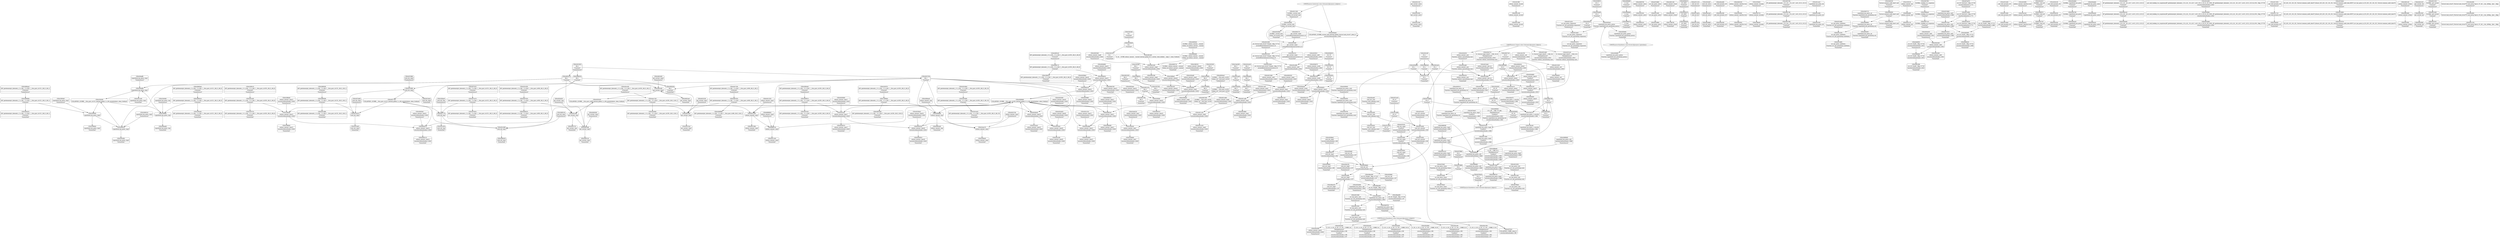 digraph {
	CE0x56091e0 [shape=record,shape=Mrecord,label="{CE0x56091e0|i64*_getelementptr_inbounds_(_11_x_i64_,_11_x_i64_*___llvm_gcov_ctr205,_i64_0,_i64_8)|*Constant*|*SummSource*}"]
	CE0x5622150 [shape=record,shape=Mrecord,label="{CE0x5622150|get_current:_entry|*SummSource*}"]
	CE0x5603630 [shape=record,shape=Mrecord,label="{CE0x5603630|get_current:_tmp1|*SummSource*}"]
	CE0x562c180 [shape=record,shape=Mrecord,label="{CE0x562c180|selinux_umount:_do.end}"]
	CE0x5688ed0 [shape=record,shape=Mrecord,label="{CE0x5688ed0|8:_i32,_:_CRE_8,12_|*MultipleSource*|*LoadInst*|security/selinux/hooks.c,1865|security/selinux/hooks.c,1865|security/selinux/hooks.c,1866}"]
	CE0x5648700 [shape=record,shape=Mrecord,label="{CE0x5648700|superblock_has_perm:_call|security/selinux/hooks.c,1863|*SummSink*}"]
	CE0x5670c20 [shape=record,shape=Mrecord,label="{CE0x5670c20|superblock_has_perm:_tmp4|*LoadInst*|security/selinux/hooks.c,1865}"]
	CE0x5611af0 [shape=record,shape=Mrecord,label="{CE0x5611af0|selinux_umount:_tmp5|security/selinux/hooks.c,2650|*SummSource*}"]
	CE0x5601780 [shape=record,shape=Mrecord,label="{CE0x5601780|i64_0|*Constant*|*SummSink*}"]
	CE0x55f6c20 [shape=record,shape=Mrecord,label="{CE0x55f6c20|i64*_getelementptr_inbounds_(_11_x_i64_,_11_x_i64_*___llvm_gcov_ctr205,_i64_0,_i64_8)|*Constant*|*SummSink*}"]
	CE0x563ee60 [shape=record,shape=Mrecord,label="{CE0x563ee60|i32_4|*Constant*}"]
	CE0x5608e70 [shape=record,shape=Mrecord,label="{CE0x5608e70|i1_true|*Constant*|*SummSink*}"]
	CE0x5620810 [shape=record,shape=Mrecord,label="{CE0x5620810|selinux_umount:_tmp18|security/selinux/hooks.c,2650|*SummSink*}"]
	CE0x56799b0 [shape=record,shape=Mrecord,label="{CE0x56799b0|i16_5|*Constant*|*SummSource*}"]
	CE0x56035c0 [shape=record,shape=Mrecord,label="{CE0x56035c0|selinux_umount:_entry|*SummSink*}"]
	CE0x567ef20 [shape=record,shape=Mrecord,label="{CE0x567ef20|cred_sid:_security|security/selinux/hooks.c,196|*SummSink*}"]
	CE0x564af80 [shape=record,shape=Mrecord,label="{CE0x564af80|superblock_has_perm:_tmp1}"]
	CE0x5623130 [shape=record,shape=Mrecord,label="{CE0x5623130|selinux_umount:_tmp22|*LoadInst*|security/selinux/hooks.c,2652}"]
	CE0x55f2200 [shape=record,shape=Mrecord,label="{CE0x55f2200|i64_5|*Constant*|*SummSink*}"]
	CE0x55f2f70 [shape=record,shape=Mrecord,label="{CE0x55f2f70|i64*_getelementptr_inbounds_(_11_x_i64_,_11_x_i64_*___llvm_gcov_ctr205,_i64_0,_i64_0)|*Constant*|*SummSource*}"]
	CE0x567ed30 [shape=record,shape=Mrecord,label="{CE0x567ed30|cred_sid:_security|security/selinux/hooks.c,196}"]
	CE0x567d2f0 [shape=record,shape=Mrecord,label="{CE0x567d2f0|avc_has_perm:_entry}"]
	CE0x5601090 [shape=record,shape=Mrecord,label="{CE0x5601090|selinux_umount:_if.end}"]
	CE0x55f6510 [shape=record,shape=Mrecord,label="{CE0x55f6510|i64*_getelementptr_inbounds_(_11_x_i64_,_11_x_i64_*___llvm_gcov_ctr205,_i64_0,_i64_6)|*Constant*|*SummSource*}"]
	CE0x5680580 [shape=record,shape=Mrecord,label="{CE0x5680580|i64*_getelementptr_inbounds_(_2_x_i64_,_2_x_i64_*___llvm_gcov_ctr131,_i64_0,_i64_1)|*Constant*}"]
	CE0x563f510 [shape=record,shape=Mrecord,label="{CE0x563f510|superblock_has_perm:_sb|Function::superblock_has_perm&Arg::sb::|*SummSource*}"]
	CE0x56069d0 [shape=record,shape=Mrecord,label="{CE0x56069d0|COLLAPSED:_GCMRE___llvm_gcov_ctr205_internal_global_11_x_i64_zeroinitializer:_elem_0:default:}"]
	"CONST[source:1(input),value:2(dynamic)][purpose:{object}]"
	CE0x5639b60 [shape=record,shape=Mrecord,label="{CE0x5639b60|cred_sid:_sid|security/selinux/hooks.c,197}"]
	CE0x5689150 [shape=record,shape=Mrecord,label="{CE0x5689150|superblock_has_perm:_tmp6|security/selinux/hooks.c,1866|*SummSink*}"]
	CE0x5608d00 [shape=record,shape=Mrecord,label="{CE0x5608d00|i1_true|*Constant*|*SummSource*}"]
	CE0x560db10 [shape=record,shape=Mrecord,label="{CE0x560db10|i32_2650|*Constant*|*SummSource*}"]
	CE0x56699d0 [shape=record,shape=Mrecord,label="{CE0x56699d0|i64*_getelementptr_inbounds_(_2_x_i64_,_2_x_i64_*___llvm_gcov_ctr151,_i64_0,_i64_1)|*Constant*}"]
	CE0x56298a0 [shape=record,shape=Mrecord,label="{CE0x56298a0|selinux_umount:_tmp16|security/selinux/hooks.c,2650|*SummSource*}"]
	CE0x55fba00 [shape=record,shape=Mrecord,label="{CE0x55fba00|i64*_getelementptr_inbounds_(_2_x_i64_,_2_x_i64_*___llvm_gcov_ctr151,_i64_0,_i64_0)|*Constant*|*SummSink*}"]
	CE0x5622530 [shape=record,shape=Mrecord,label="{CE0x5622530|_ret_%struct.task_struct*_%tmp4,_!dbg_!27714|./arch/x86/include/asm/current.h,14}"]
	"CONST[source:0(mediator),value:2(dynamic)][purpose:{object}]"
	CE0x567a4c0 [shape=record,shape=Mrecord,label="{CE0x567a4c0|cred_sid:_bb}"]
	CE0x5626af0 [shape=record,shape=Mrecord,label="{CE0x5626af0|cred_sid:_entry|*SummSource*}"]
	CE0x567c350 [shape=record,shape=Mrecord,label="{CE0x567c350|cred_sid:_bb|*SummSink*}"]
	CE0x5620070 [shape=record,shape=Mrecord,label="{CE0x5620070|selinux_umount:_tmp17|security/selinux/hooks.c,2650|*SummSink*}"]
	CE0x563abd0 [shape=record,shape=Mrecord,label="{CE0x563abd0|0:_i32,_4:_i32,_8:_i32,_12:_i32,_:_CMRE_20,24_|*MultipleSource*|security/selinux/hooks.c,196|*LoadInst*|security/selinux/hooks.c,196|security/selinux/hooks.c,197}"]
	CE0x5602680 [shape=record,shape=Mrecord,label="{CE0x5602680|i32_0|*Constant*}"]
	CE0x563df30 [shape=record,shape=Mrecord,label="{CE0x563df30|selinux_umount:_tmp22|*LoadInst*|security/selinux/hooks.c,2652|*SummSink*}"]
	CE0x564c380 [shape=record,shape=Mrecord,label="{CE0x564c380|_call_void_mcount()_#3}"]
	CE0x563adf0 [shape=record,shape=Mrecord,label="{CE0x563adf0|cred_sid:_tmp6|security/selinux/hooks.c,197}"]
	CE0x563c7c0 [shape=record,shape=Mrecord,label="{CE0x563c7c0|i32_1|*Constant*|*SummSink*}"]
	CE0x5603530 [shape=record,shape=Mrecord,label="{CE0x5603530|selinux_umount:_land.lhs.true|*SummSource*}"]
	CE0x5604a10 [shape=record,shape=Mrecord,label="{CE0x5604a10|i32_2650|*Constant*}"]
	CE0x5604700 [shape=record,shape=Mrecord,label="{CE0x5604700|selinux_umount:_tmp15|security/selinux/hooks.c,2650|*SummSink*}"]
	CE0x55f8250 [shape=record,shape=Mrecord,label="{CE0x55f8250|selinux_umount:_tobool1|security/selinux/hooks.c,2650|*SummSource*}"]
	CE0x55f6e00 [shape=record,shape=Mrecord,label="{CE0x55f6e00|selinux_umount:_do.body|*SummSink*}"]
	CE0x5607580 [shape=record,shape=Mrecord,label="{CE0x5607580|i8*_getelementptr_inbounds_(_25_x_i8_,_25_x_i8_*_.str3,_i32_0,_i32_0)|*Constant*|*SummSink*}"]
	CE0x563fa50 [shape=record,shape=Mrecord,label="{CE0x563fa50|i32_4|*Constant*|*SummSink*}"]
	CE0x5622640 [shape=record,shape=Mrecord,label="{CE0x5622640|_ret_%struct.task_struct*_%tmp4,_!dbg_!27714|./arch/x86/include/asm/current.h,14|*SummSink*}"]
	CE0x5688df0 [shape=record,shape=Mrecord,label="{CE0x5688df0|superblock_has_perm:_sid1|security/selinux/hooks.c,1866|*SummSink*}"]
	CE0x564ae80 [shape=record,shape=Mrecord,label="{CE0x564ae80|superblock_has_perm:_tmp|*SummSink*}"]
	CE0x5611d00 [shape=record,shape=Mrecord,label="{CE0x5611d00|selinux_umount:_tmp6|security/selinux/hooks.c,2650|*SummSource*}"]
	CE0x55f3160 [shape=record,shape=Mrecord,label="{CE0x55f3160|selinux_umount:_entry}"]
	CE0x561c360 [shape=record,shape=Mrecord,label="{CE0x561c360|superblock_has_perm:_bb}"]
	CE0x563cf00 [shape=record,shape=Mrecord,label="{CE0x563cf00|superblock_has_perm:_tmp3|*SummSink*}"]
	CE0x5679cf0 [shape=record,shape=Mrecord,label="{CE0x5679cf0|avc_has_perm:_tclass|Function::avc_has_perm&Arg::tclass::|*SummSource*}"]
	CE0x5629d30 [shape=record,shape=Mrecord,label="{CE0x5629d30|i8_1|*Constant*}"]
	CE0x5661ba0 [shape=record,shape=Mrecord,label="{CE0x5661ba0|get_current:_tmp3|*SummSink*}"]
	CE0x567da80 [shape=record,shape=Mrecord,label="{CE0x567da80|cred_sid:_tmp2|*SummSource*}"]
	CE0x567da10 [shape=record,shape=Mrecord,label="{CE0x567da10|cred_sid:_tmp2}"]
	CE0x5661a60 [shape=record,shape=Mrecord,label="{CE0x5661a60|get_current:_tmp3}"]
	CE0x55fa370 [shape=record,shape=Mrecord,label="{CE0x55fa370|superblock_has_perm:_s_security|security/selinux/hooks.c,1865}"]
	CE0x561c890 [shape=record,shape=Mrecord,label="{CE0x561c890|i64*_getelementptr_inbounds_(_2_x_i64_,_2_x_i64_*___llvm_gcov_ctr131,_i64_0,_i64_1)|*Constant*|*SummSink*}"]
	CE0x563fc00 [shape=record,shape=Mrecord,label="{CE0x563fc00|superblock_has_perm:_ad|Function::superblock_has_perm&Arg::ad::|*SummSink*}"]
	CE0x567df40 [shape=record,shape=Mrecord,label="{CE0x567df40|cred_sid:_tmp3}"]
	CE0x5669aa0 [shape=record,shape=Mrecord,label="{CE0x5669aa0|i64*_getelementptr_inbounds_(_2_x_i64_,_2_x_i64_*___llvm_gcov_ctr151,_i64_0,_i64_1)|*Constant*|*SummSource*}"]
	CE0x5604690 [shape=record,shape=Mrecord,label="{CE0x5604690|selinux_umount:_tmp15|security/selinux/hooks.c,2650|*SummSource*}"]
	CE0x567f520 [shape=record,shape=Mrecord,label="{CE0x567f520|cred_sid:_tmp4|*LoadInst*|security/selinux/hooks.c,196|*SummSource*}"]
	CE0x561d9a0 [shape=record,shape=Mrecord,label="{CE0x561d9a0|i64*_getelementptr_inbounds_(_11_x_i64_,_11_x_i64_*___llvm_gcov_ctr205,_i64_0,_i64_10)|*Constant*|*SummSource*}"]
	CE0x5606a40 [shape=record,shape=Mrecord,label="{CE0x5606a40|selinux_umount:_tmp|*SummSource*}"]
	CE0x55fc040 [shape=record,shape=Mrecord,label="{CE0x55fc040|COLLAPSED:_GCMRE___llvm_gcov_ctr151_internal_global_2_x_i64_zeroinitializer:_elem_0:default:}"]
	CE0x5601630 [shape=record,shape=Mrecord,label="{CE0x5601630|i64_0|*Constant*|*SummSource*}"]
	CE0x565e5a0 [shape=record,shape=Mrecord,label="{CE0x565e5a0|cred_sid:_entry}"]
	CE0x562c110 [shape=record,shape=Mrecord,label="{CE0x562c110|selinux_umount:_bb|*SummSink*}"]
	CE0x5639370 [shape=record,shape=Mrecord,label="{CE0x5639370|cred_sid:_tmp5|security/selinux/hooks.c,196}"]
	CE0x56101f0 [shape=record,shape=Mrecord,label="{CE0x56101f0|superblock_has_perm:_bb|*SummSink*}"]
	CE0x5609170 [shape=record,shape=Mrecord,label="{CE0x5609170|i64*_getelementptr_inbounds_(_11_x_i64_,_11_x_i64_*___llvm_gcov_ctr205,_i64_0,_i64_8)|*Constant*}"]
	CE0x5622050 [shape=record,shape=Mrecord,label="{CE0x5622050|get_current:_entry}"]
	CE0x563f350 [shape=record,shape=Mrecord,label="{CE0x563f350|superblock_has_perm:_sb|Function::superblock_has_perm&Arg::sb::}"]
	CE0x56028a0 [shape=record,shape=Mrecord,label="{CE0x56028a0|i32_0|*Constant*|*SummSink*}"]
	CE0x5606ea0 [shape=record,shape=Mrecord,label="{CE0x5606ea0|GLOBAL:_lockdep_rcu_suspicious|*Constant*}"]
	CE0x56232a0 [shape=record,shape=Mrecord,label="{CE0x56232a0|get_current:_tmp2|*SummSink*}"]
	CE0x561ec10 [shape=record,shape=Mrecord,label="{CE0x561ec10|superblock_has_perm:_tmp5|security/selinux/hooks.c,1865|*SummSink*}"]
	CE0x563f6c0 [shape=record,shape=Mrecord,label="{CE0x563f6c0|superblock_has_perm:_sb|Function::superblock_has_perm&Arg::sb::|*SummSink*}"]
	CE0x5621930 [shape=record,shape=Mrecord,label="{CE0x5621930|avc_has_perm:_ssid|Function::avc_has_perm&Arg::ssid::}"]
	CE0x5601d30 [shape=record,shape=Mrecord,label="{CE0x5601d30|selinux_umount:_tmp8|security/selinux/hooks.c,2650}"]
	CE0x56272f0 [shape=record,shape=Mrecord,label="{CE0x56272f0|i64*_getelementptr_inbounds_(_2_x_i64_,_2_x_i64_*___llvm_gcov_ctr98,_i64_0,_i64_1)|*Constant*|*SummSource*}"]
	CE0x563b5b0 [shape=record,shape=Mrecord,label="{CE0x563b5b0|i32_78|*Constant*|*SummSink*}"]
	CE0x563dd60 [shape=record,shape=Mrecord,label="{CE0x563dd60|selinux_umount:_tmp22|*LoadInst*|security/selinux/hooks.c,2652|*SummSource*}"]
	CE0x56027e0 [shape=record,shape=Mrecord,label="{CE0x56027e0|i32_0|*Constant*|*SummSource*}"]
	CE0x5606310 [shape=record,shape=Mrecord,label="{CE0x5606310|selinux_umount:_tmp11|security/selinux/hooks.c,2650|*SummSource*}"]
	CE0x56206a0 [shape=record,shape=Mrecord,label="{CE0x56206a0|selinux_umount:_tmp18|security/selinux/hooks.c,2650|*SummSource*}"]
	CE0x5612320 [shape=record,shape=Mrecord,label="{CE0x5612320|selinux_umount:_tmp2|*SummSource*}"]
	CE0x56886a0 [shape=record,shape=Mrecord,label="{CE0x56886a0|superblock_has_perm:_sid1|security/selinux/hooks.c,1866}"]
	CE0x56401f0 [shape=record,shape=Mrecord,label="{CE0x56401f0|%struct.common_audit_data*_null|*Constant*|*SummSource*}"]
	CE0x5688580 [shape=record,shape=Mrecord,label="{CE0x5688580|superblock_has_perm:_tmp5|security/selinux/hooks.c,1865|*SummSource*}"]
	CE0x55f3360 [shape=record,shape=Mrecord,label="{CE0x55f3360|selinux_umount:_land.lhs.true}"]
	CE0x55eb160 [shape=record,shape=Mrecord,label="{CE0x55eb160|selinux_umount:_tobool1|security/selinux/hooks.c,2650|*SummSink*}"]
	CE0x56085b0 [shape=record,shape=Mrecord,label="{CE0x56085b0|GLOBAL:_selinux_umount.__warned|Global_var:selinux_umount.__warned|*SummSource*}"]
	CE0x55f3520 [shape=record,shape=Mrecord,label="{CE0x55f3520|selinux_umount:_bb|*SummSource*}"]
	CE0x567f440 [shape=record,shape=Mrecord,label="{CE0x567f440|cred_sid:_tmp4|*LoadInst*|security/selinux/hooks.c,196}"]
	CE0x563d710 [shape=record,shape=Mrecord,label="{CE0x563d710|8:_%struct.super_block*,_:_CRE_16,20_|*MultipleSource*|security/selinux/hooks.c,2652|Function::selinux_umount&Arg::mnt::}"]
	CE0x56081f0 [shape=record,shape=Mrecord,label="{CE0x56081f0|superblock_has_perm:_tmp3}"]
	CE0x567d860 [shape=record,shape=Mrecord,label="{CE0x567d860|avc_has_perm:_entry|*SummSource*}"]
	CE0x56693e0 [shape=record,shape=Mrecord,label="{CE0x56693e0|i64*_getelementptr_inbounds_(_2_x_i64_,_2_x_i64_*___llvm_gcov_ctr151,_i64_0,_i64_0)|*Constant*|*SummSource*}"]
	CE0x5621650 [shape=record,shape=Mrecord,label="{CE0x5621650|avc_has_perm:_tsid|Function::avc_has_perm&Arg::tsid::|*SummSource*}"]
	CE0x56404f0 [shape=record,shape=Mrecord,label="{CE0x56404f0|_ret_i32_%call2,_!dbg_!27722|security/selinux/hooks.c,1866}"]
	CE0x563f870 [shape=record,shape=Mrecord,label="{CE0x563f870|i32_4|*Constant*|*SummSource*}"]
	CE0x563b780 [shape=record,shape=Mrecord,label="{CE0x563b780|selinux_umount:_cred4|security/selinux/hooks.c,2650}"]
	CE0x5622bb0 [shape=record,shape=Mrecord,label="{CE0x5622bb0|selinux_umount:_mnt_sb|security/selinux/hooks.c,2652}"]
	CE0x5602e10 [shape=record,shape=Mrecord,label="{CE0x5602e10|i64_1|*Constant*}"]
	CE0x567bf20 [shape=record,shape=Mrecord,label="{CE0x567bf20|i64*_getelementptr_inbounds_(_2_x_i64_,_2_x_i64_*___llvm_gcov_ctr131,_i64_0,_i64_0)|*Constant*|*SummSink*}"]
	CE0x563c210 [shape=record,shape=Mrecord,label="{CE0x563c210|selinux_umount:_tmp21|security/selinux/hooks.c,2650|*SummSink*}"]
	CE0x56082c0 [shape=record,shape=Mrecord,label="{CE0x56082c0|superblock_has_perm:_tmp3|*SummSource*}"]
	CE0x561fca0 [shape=record,shape=Mrecord,label="{CE0x561fca0|selinux_umount:_tmp17|security/selinux/hooks.c,2650}"]
	CE0x5602400 [shape=record,shape=Mrecord,label="{CE0x5602400|i64*_getelementptr_inbounds_(_11_x_i64_,_11_x_i64_*___llvm_gcov_ctr205,_i64_0,_i64_0)|*Constant*|*SummSink*}"]
	CE0x55f5f40 [shape=record,shape=Mrecord,label="{CE0x55f5f40|selinux_umount:_tmp10|security/selinux/hooks.c,2650}"]
	CE0x567a680 [shape=record,shape=Mrecord,label="{CE0x567a680|avc_has_perm:_auditdata|Function::avc_has_perm&Arg::auditdata::|*SummSource*}"]
	CE0x55eb520 [shape=record,shape=Mrecord,label="{CE0x55eb520|selinux_umount:_tmp7|security/selinux/hooks.c,2650|*SummSource*}"]
	CE0x567a800 [shape=record,shape=Mrecord,label="{CE0x567a800|avc_has_perm:_auditdata|Function::avc_has_perm&Arg::auditdata::|*SummSink*}"]
	CE0x564c480 [shape=record,shape=Mrecord,label="{CE0x564c480|_call_void_mcount()_#3|*SummSource*}"]
	CE0x55fa540 [shape=record,shape=Mrecord,label="{CE0x55fa540|superblock_has_perm:_s_security|security/selinux/hooks.c,1865|*SummSink*}"]
	CE0x5679dc0 [shape=record,shape=Mrecord,label="{CE0x5679dc0|avc_has_perm:_tclass|Function::avc_has_perm&Arg::tclass::|*SummSink*}"]
	CE0x5611340 [shape=record,shape=Mrecord,label="{CE0x5611340|GLOBAL:_current_task|Global_var:current_task|*SummSource*}"]
	CE0x56754c0 [shape=record,shape=Mrecord,label="{CE0x56754c0|superblock_has_perm:_tmp6|security/selinux/hooks.c,1866|*SummSource*}"]
	CE0x56299f0 [shape=record,shape=Mrecord,label="{CE0x56299f0|selinux_umount:_tmp16|security/selinux/hooks.c,2650|*SummSink*}"]
	CE0x567e360 [shape=record,shape=Mrecord,label="{CE0x567e360|_call_void_mcount()_#3}"]
	CE0x563e580 [shape=record,shape=Mrecord,label="{CE0x563e580|selinux_umount:_call5|security/selinux/hooks.c,2652|*SummSink*}"]
	CE0x5626940 [shape=record,shape=Mrecord,label="{CE0x5626940|i32_16|*Constant*|*SummSink*}"]
	CE0x56072f0 [shape=record,shape=Mrecord,label="{CE0x56072f0|i8*_getelementptr_inbounds_(_25_x_i8_,_25_x_i8_*_.str3,_i32_0,_i32_0)|*Constant*}"]
	CE0x567d0d0 [shape=record,shape=Mrecord,label="{CE0x567d0d0|superblock_has_perm:_call2|security/selinux/hooks.c,1866|*SummSource*}"]
	CE0x562b430 [shape=record,shape=Mrecord,label="{CE0x562b430|get_current:_tmp|*SummSource*}"]
	CE0x563fd90 [shape=record,shape=Mrecord,label="{CE0x563fd90|superblock_has_perm:_perms|Function::superblock_has_perm&Arg::perms::|*SummSource*}"]
	CE0x562bf90 [shape=record,shape=Mrecord,label="{CE0x562bf90|selinux_umount:_land.lhs.true2|*SummSource*}"]
	CE0x563a9b0 [shape=record,shape=Mrecord,label="{CE0x563a9b0|0:_i32,_4:_i32,_8:_i32,_12:_i32,_:_CMRE_16,20_|*MultipleSource*|security/selinux/hooks.c,196|*LoadInst*|security/selinux/hooks.c,196|security/selinux/hooks.c,197}"]
	CE0x563a260 [shape=record,shape=Mrecord,label="{CE0x563a260|0:_i32,_4:_i32,_8:_i32,_12:_i32,_:_CMRE_4,8_|*MultipleSource*|security/selinux/hooks.c,196|*LoadInst*|security/selinux/hooks.c,196|security/selinux/hooks.c,197}"]
	CE0x565f210 [shape=record,shape=Mrecord,label="{CE0x565f210|get_current:_tmp4|./arch/x86/include/asm/current.h,14|*SummSink*}"]
	CE0x562a950 [shape=record,shape=Mrecord,label="{CE0x562a950|selinux_umount:_tmp12|security/selinux/hooks.c,2650|*SummSink*}"]
	CE0x5621a90 [shape=record,shape=Mrecord,label="{CE0x5621a90|avc_has_perm:_ssid|Function::avc_has_perm&Arg::ssid::|*SummSink*}"]
	CE0x563d330 [shape=record,shape=Mrecord,label="{CE0x563d330|selinux_umount:_mnt|Function::selinux_umount&Arg::mnt::|*SummSource*}"]
	CE0x5605f10 [shape=record,shape=Mrecord,label="{CE0x5605f10|selinux_umount:_tmp10|security/selinux/hooks.c,2650|*SummSink*}"]
	CE0x5640f50 [shape=record,shape=Mrecord,label="{CE0x5640f50|_ret_i32_%call5,_!dbg_!27742|security/selinux/hooks.c,2652|*SummSource*}"]
	CE0x56257b0 [shape=record,shape=Mrecord,label="{CE0x56257b0|i64_1|*Constant*}"]
	CE0x567e0c0 [shape=record,shape=Mrecord,label="{CE0x567e0c0|cred_sid:_tmp3|*SummSink*}"]
	CE0x5623230 [shape=record,shape=Mrecord,label="{CE0x5623230|get_current:_tmp2|*SummSource*}"]
	CE0x563b7f0 [shape=record,shape=Mrecord,label="{CE0x563b7f0|selinux_umount:_mnt|Function::selinux_umount&Arg::mnt::|*SummSink*}"]
	CE0x565e610 [shape=record,shape=Mrecord,label="{CE0x565e610|GLOBAL:_cred_sid|*Constant*|*SummSource*}"]
	CE0x5679880 [shape=record,shape=Mrecord,label="{CE0x5679880|i16_5|*Constant*}"]
	CE0x56796e0 [shape=record,shape=Mrecord,label="{CE0x56796e0|avc_has_perm:_tsid|Function::avc_has_perm&Arg::tsid::|*SummSink*}"]
	CE0x567a250 [shape=record,shape=Mrecord,label="{CE0x567a250|avc_has_perm:_requested|Function::avc_has_perm&Arg::requested::|*SummSource*}"]
	CE0x563d100 [shape=record,shape=Mrecord,label="{CE0x563d100|_call_void_mcount()_#3}"]
	CE0x561ccd0 [shape=record,shape=Mrecord,label="{CE0x561ccd0|superblock_has_perm:_tmp1|*SummSink*}"]
	CE0x567d210 [shape=record,shape=Mrecord,label="{CE0x567d210|superblock_has_perm:_call2|security/selinux/hooks.c,1866|*SummSink*}"]
	CE0x565ebc0 [shape=record,shape=Mrecord,label="{CE0x565ebc0|cred_sid:_cred|Function::cred_sid&Arg::cred::|*SummSink*}"]
	CE0x563a2f0 [shape=record,shape=Mrecord,label="{CE0x563a2f0|0:_i32,_4:_i32,_8:_i32,_12:_i32,_:_CMRE_8,12_|*MultipleSource*|security/selinux/hooks.c,196|*LoadInst*|security/selinux/hooks.c,196|security/selinux/hooks.c,197}"]
	CE0x5661b00 [shape=record,shape=Mrecord,label="{CE0x5661b00|get_current:_tmp3|*SummSource*}"]
	CE0x562a7e0 [shape=record,shape=Mrecord,label="{CE0x562a7e0|selinux_umount:_tmp12|security/selinux/hooks.c,2650|*SummSource*}"]
	CE0x561de50 [shape=record,shape=Mrecord,label="{CE0x561de50|selinux_umount:_tmp20|security/selinux/hooks.c,2650|*SummSource*}"]
	CE0x5601360 [shape=record,shape=Mrecord,label="{CE0x5601360|GLOBAL:___llvm_gcov_ctr205|Global_var:__llvm_gcov_ctr205}"]
	CE0x55f6bb0 [shape=record,shape=Mrecord,label="{CE0x55f6bb0|selinux_umount:_tmp13|security/selinux/hooks.c,2650|*SummSink*}"]
	CE0x563c5f0 [shape=record,shape=Mrecord,label="{CE0x563c5f0|i32_1|*Constant*|*SummSource*}"]
	CE0x561eae0 [shape=record,shape=Mrecord,label="{CE0x561eae0|i64_3|*Constant*}"]
	CE0x5625820 [shape=record,shape=Mrecord,label="{CE0x5625820|i64_1|*Constant*|*SummSource*}"]
	CE0x55f9640 [shape=record,shape=Mrecord,label="{CE0x55f9640|superblock_has_perm:_tmp2|*SummSink*}"]
	CE0x561e2f0 [shape=record,shape=Mrecord,label="{CE0x561e2f0|selinux_umount:_tmp20|security/selinux/hooks.c,2650|*SummSink*}"]
	CE0x5612390 [shape=record,shape=Mrecord,label="{CE0x5612390|selinux_umount:_tmp2|*SummSink*}"]
	CE0x56408e0 [shape=record,shape=Mrecord,label="{CE0x56408e0|_ret_i32_%call5,_!dbg_!27742|security/selinux/hooks.c,2652}"]
	CE0x563e8b0 [shape=record,shape=Mrecord,label="{CE0x563e8b0|GLOBAL:_superblock_has_perm|*Constant*|*SummSource*}"]
	CE0x5603e70 [shape=record,shape=Mrecord,label="{CE0x5603e70|selinux_umount:_tmp14|security/selinux/hooks.c,2650}"]
	CE0x5679570 [shape=record,shape=Mrecord,label="{CE0x5679570|avc_has_perm:_requested|Function::avc_has_perm&Arg::requested::|*SummSink*}"]
	CE0x565e2a0 [shape=record,shape=Mrecord,label="{CE0x565e2a0|_call_void_mcount()_#3|*SummSink*}"]
	CE0x5680420 [shape=record,shape=Mrecord,label="{CE0x5680420|cred_sid:_tmp1|*SummSink*}"]
	CE0x567ce70 [shape=record,shape=Mrecord,label="{CE0x567ce70|i64*_getelementptr_inbounds_(_2_x_i64_,_2_x_i64_*___llvm_gcov_ctr131,_i64_0,_i64_0)|*Constant*}"]
	CE0x5604e80 [shape=record,shape=Mrecord,label="{CE0x5604e80|i64_2|*Constant*}"]
	CE0x5609790 [shape=record,shape=Mrecord,label="{CE0x5609790|selinux_umount:_entry|*SummSource*}"]
	CE0x565ee60 [shape=record,shape=Mrecord,label="{CE0x565ee60|GLOBAL:_current_task|Global_var:current_task}"]
	CE0x563f2e0 [shape=record,shape=Mrecord,label="{CE0x563f2e0|superblock_has_perm:_perms|Function::superblock_has_perm&Arg::perms::}"]
	CE0x55f8050 [shape=record,shape=Mrecord,label="{CE0x55f8050|i64_5|*Constant*}"]
	CE0x563ebb0 [shape=record,shape=Mrecord,label="{CE0x563ebb0|superblock_has_perm:_entry|*SummSource*}"]
	CE0x56122b0 [shape=record,shape=Mrecord,label="{CE0x56122b0|selinux_umount:_tmp2}"]
	CE0x5621080 [shape=record,shape=Mrecord,label="{CE0x5621080|selinux_umount:_call3|security/selinux/hooks.c,2650|*SummSink*}"]
	CE0x562bd90 [shape=record,shape=Mrecord,label="{CE0x562bd90|i8*_getelementptr_inbounds_(_45_x_i8_,_45_x_i8_*_.str12,_i32_0,_i32_0)|*Constant*|*SummSource*}"]
	CE0x565e720 [shape=record,shape=Mrecord,label="{CE0x565e720|GLOBAL:_cred_sid|*Constant*|*SummSink*}"]
	CE0x55fe830 [shape=record,shape=Mrecord,label="{CE0x55fe830|selinux_umount:_call|security/selinux/hooks.c,2650|*SummSink*}"]
	CE0x56115e0 [shape=record,shape=Mrecord,label="{CE0x56115e0|selinux_umount:_tmp3|*SummSink*}"]
	CE0x5620520 [shape=record,shape=Mrecord,label="{CE0x5620520|selinux_umount:_tmp18|security/selinux/hooks.c,2650}"]
	CE0x55eba50 [shape=record,shape=Mrecord,label="{CE0x55eba50|selinux_umount:_tobool|security/selinux/hooks.c,2650}"]
	CE0x565dd30 [shape=record,shape=Mrecord,label="{CE0x565dd30|superblock_has_perm:_call|security/selinux/hooks.c,1863}"]
	CE0x5629f90 [shape=record,shape=Mrecord,label="{CE0x5629f90|_call_void_lockdep_rcu_suspicious(i8*_getelementptr_inbounds_(_25_x_i8_,_25_x_i8_*_.str3,_i32_0,_i32_0),_i32_2650,_i8*_getelementptr_inbounds_(_45_x_i8_,_45_x_i8_*_.str12,_i32_0,_i32_0))_#10,_!dbg_!27729|security/selinux/hooks.c,2650}"]
	CE0x5604620 [shape=record,shape=Mrecord,label="{CE0x5604620|selinux_umount:_tmp15|security/selinux/hooks.c,2650}"]
	CE0x56753b0 [shape=record,shape=Mrecord,label="{CE0x56753b0|superblock_has_perm:_tmp6|security/selinux/hooks.c,1866}"]
	CE0x563d7f0 [shape=record,shape=Mrecord,label="{CE0x563d7f0|superblock_has_perm:_cred|Function::superblock_has_perm&Arg::cred::|*SummSink*}"]
	CE0x5611830 [shape=record,shape=Mrecord,label="{CE0x5611830|_call_void_mcount()_#3|*SummSource*}"]
	CE0x562a0b0 [shape=record,shape=Mrecord,label="{CE0x562a0b0|_call_void_lockdep_rcu_suspicious(i8*_getelementptr_inbounds_(_25_x_i8_,_25_x_i8_*_.str3,_i32_0,_i32_0),_i32_2650,_i8*_getelementptr_inbounds_(_45_x_i8_,_45_x_i8_*_.str12,_i32_0,_i32_0))_#10,_!dbg_!27729|security/selinux/hooks.c,2650|*SummSink*}"]
	CE0x5679b20 [shape=record,shape=Mrecord,label="{CE0x5679b20|i16_5|*Constant*|*SummSink*}"]
	CE0x561c4c0 [shape=record,shape=Mrecord,label="{CE0x561c4c0|superblock_has_perm:_bb|*SummSource*}"]
	CE0x56396a0 [shape=record,shape=Mrecord,label="{CE0x56396a0|cred_sid:_tmp5|security/selinux/hooks.c,196|*SummSource*}"]
	CE0x567d5b0 [shape=record,shape=Mrecord,label="{CE0x567d5b0|i32_(i32,_i32,_i16,_i32,_%struct.common_audit_data*)*_bitcast_(i32_(i32,_i32,_i16,_i32,_%struct.common_audit_data.495*)*_avc_has_perm_to_i32_(i32,_i32,_i16,_i32,_%struct.common_audit_data*)*)|*Constant*|*SummSource*}"]
	CE0x565ea80 [shape=record,shape=Mrecord,label="{CE0x565ea80|cred_sid:_cred|Function::cred_sid&Arg::cred::}"]
	CE0x55ec2e0 [shape=record,shape=Mrecord,label="{CE0x55ec2e0|selinux_umount:_land.lhs.true2}"]
	CE0x561d2f0 [shape=record,shape=Mrecord,label="{CE0x561d2f0|i64*_getelementptr_inbounds_(_2_x_i64_,_2_x_i64_*___llvm_gcov_ctr98,_i64_0,_i64_0)|*Constant*|*SummSource*}"]
	CE0x55eb6d0 [shape=record,shape=Mrecord,label="{CE0x55eb6d0|selinux_umount:_tmp7|security/selinux/hooks.c,2650|*SummSink*}"]
	CE0x55f2500 [shape=record,shape=Mrecord,label="{CE0x55f2500|i64_4|*Constant*|*SummSource*}"]
	CE0x563ea20 [shape=record,shape=Mrecord,label="{CE0x563ea20|GLOBAL:_superblock_has_perm|*Constant*|*SummSink*}"]
	CE0x563a760 [shape=record,shape=Mrecord,label="{CE0x563a760|0:_i32,_4:_i32,_8:_i32,_12:_i32,_:_CMRE_12,16_|*MultipleSource*|security/selinux/hooks.c,196|*LoadInst*|security/selinux/hooks.c,196|security/selinux/hooks.c,197}"]
	CE0x56277e0 [shape=record,shape=Mrecord,label="{CE0x56277e0|COLLAPSED:_GCMRE___llvm_gcov_ctr131_internal_global_2_x_i64_zeroinitializer:_elem_0:default:}"]
	CE0x5602da0 [shape=record,shape=Mrecord,label="{CE0x5602da0|get_current:_tmp2}"]
	CE0x567a0e0 [shape=record,shape=Mrecord,label="{CE0x567a0e0|avc_has_perm:_requested|Function::avc_has_perm&Arg::requested::}"]
	CE0x5603fa0 [shape=record,shape=Mrecord,label="{CE0x5603fa0|selinux_umount:_tmp14|security/selinux/hooks.c,2650|*SummSource*}"]
	CE0x560a420 [shape=record,shape=Mrecord,label="{CE0x560a420|cred_sid:_tmp6|security/selinux/hooks.c,197|*SummSink*}"]
	CE0x563b970 [shape=record,shape=Mrecord,label="{CE0x563b970|selinux_umount:_cred4|security/selinux/hooks.c,2650|*SummSource*}"]
	CE0x56061e0 [shape=record,shape=Mrecord,label="{CE0x56061e0|selinux_umount:_tmp11|security/selinux/hooks.c,2650}"]
	CE0x56882e0 [shape=record,shape=Mrecord,label="{CE0x56882e0|i32_1|*Constant*}"]
	CE0x567dfb0 [shape=record,shape=Mrecord,label="{CE0x567dfb0|cred_sid:_tmp3|*SummSource*}"]
	CE0x5671060 [shape=record,shape=Mrecord,label="{CE0x5671060|superblock_has_perm:_tmp4|*LoadInst*|security/selinux/hooks.c,1865|*SummSink*}"]
	CE0x563eb40 [shape=record,shape=Mrecord,label="{CE0x563eb40|superblock_has_perm:_entry}"]
	CE0x55fc520 [shape=record,shape=Mrecord,label="{CE0x55fc520|i8_1|*Constant*|*SummSink*}"]
	CE0x56752a0 [shape=record,shape=Mrecord,label="{CE0x56752a0|superblock_has_perm:_call2|security/selinux/hooks.c,1866}"]
	CE0x56043a0 [shape=record,shape=Mrecord,label="{CE0x56043a0|i64_1|*Constant*|*SummSink*}"]
	CE0x562a2f0 [shape=record,shape=Mrecord,label="{CE0x562a2f0|i64*_getelementptr_inbounds_(_11_x_i64_,_11_x_i64_*___llvm_gcov_ctr205,_i64_0,_i64_1)|*Constant*|*SummSource*}"]
	CE0x5647570 [shape=record,shape=Mrecord,label="{CE0x5647570|get_current:_tmp|*SummSink*}"]
	CE0x5640d70 [shape=record,shape=Mrecord,label="{CE0x5640d70|i64*_getelementptr_inbounds_(_2_x_i64_,_2_x_i64_*___llvm_gcov_ctr98,_i64_0,_i64_0)|*Constant*|*SummSink*}"]
	CE0x5612450 [shape=record,shape=Mrecord,label="{CE0x5612450|selinux_umount:_call|security/selinux/hooks.c,2650}"]
	CE0x55fbae0 [shape=record,shape=Mrecord,label="{CE0x55fbae0|cred_sid:_tmp|*SummSource*}"]
	CE0x56070f0 [shape=record,shape=Mrecord,label="{CE0x56070f0|GLOBAL:_lockdep_rcu_suspicious|*Constant*|*SummSource*}"]
	CE0x5608bd0 [shape=record,shape=Mrecord,label="{CE0x5608bd0|i1_true|*Constant*}"]
	CE0x566a560 [shape=record,shape=Mrecord,label="{CE0x566a560|_ret_i32_%tmp6,_!dbg_!27716|security/selinux/hooks.c,197|*SummSource*}"]
	CE0x567f2c0 [shape=record,shape=Mrecord,label="{CE0x567f2c0|COLLAPSED:_CMRE:_elem_0::|security/selinux/hooks.c,196}"]
	CE0x5604110 [shape=record,shape=Mrecord,label="{CE0x5604110|selinux_umount:_tmp14|security/selinux/hooks.c,2650|*SummSink*}"]
	CE0x567a530 [shape=record,shape=Mrecord,label="{CE0x567a530|avc_has_perm:_auditdata|Function::avc_has_perm&Arg::auditdata::}"]
	CE0x55fa260 [shape=record,shape=Mrecord,label="{CE0x55fa260|i32_16|*Constant*|*SummSource*}"]
	CE0x561c900 [shape=record,shape=Mrecord,label="{CE0x561c900|cred_sid:_tmp1}"]
	CE0x55eb340 [shape=record,shape=Mrecord,label="{CE0x55eb340|i64_3|*Constant*|*SummSink*}"]
	CE0x56024d0 [shape=record,shape=Mrecord,label="{CE0x56024d0|get_current:_tmp1}"]
	CE0x6abaf80 [shape=record,shape=Mrecord,label="{CE0x6abaf80|selinux_umount:_bb}"]
	CE0x56031c0 [shape=record,shape=Mrecord,label="{CE0x56031c0|get_current:_tmp1|*SummSink*}"]
	CE0x560f040 [shape=record,shape=Mrecord,label="{CE0x560f040|272:_i8*,_:_CRE_272,280_|*MultipleSource*|*LoadInst*|security/selinux/hooks.c,2652|Function::superblock_has_perm&Arg::sb::|security/selinux/hooks.c,1865}"]
	CE0x5627770 [shape=record,shape=Mrecord,label="{CE0x5627770|cred_sid:_tmp}"]
	CE0x563a0a0 [shape=record,shape=Mrecord,label="{CE0x563a0a0|0:_i32,_4:_i32,_8:_i32,_12:_i32,_:_CMRE_0,4_|*MultipleSource*|security/selinux/hooks.c,196|*LoadInst*|security/selinux/hooks.c,196|security/selinux/hooks.c,197}"]
	CE0x55f70f0 [shape=record,shape=Mrecord,label="{CE0x55f70f0|selinux_umount:_if.then|*SummSink*}"]
	CE0x560e1e0 [shape=record,shape=Mrecord,label="{CE0x560e1e0|i8*_getelementptr_inbounds_(_45_x_i8_,_45_x_i8_*_.str12,_i32_0,_i32_0)|*Constant*}"]
	CE0x55f20d0 [shape=record,shape=Mrecord,label="{CE0x55f20d0|i64_5|*Constant*|*SummSource*}"]
	"CONST[source:0(mediator),value:2(dynamic)][purpose:{subject}]"
	CE0x5620df0 [shape=record,shape=Mrecord,label="{CE0x5620df0|i64*_getelementptr_inbounds_(_11_x_i64_,_11_x_i64_*___llvm_gcov_ctr205,_i64_0,_i64_10)|*Constant*}"]
	CE0x5621c90 [shape=record,shape=Mrecord,label="{CE0x5621c90|avc_has_perm:_tsid|Function::avc_has_perm&Arg::tsid::}"]
	CE0x562acf0 [shape=record,shape=Mrecord,label="{CE0x562acf0|i64*_getelementptr_inbounds_(_11_x_i64_,_11_x_i64_*___llvm_gcov_ctr205,_i64_0,_i64_6)|*Constant*}"]
	CE0x56805f0 [shape=record,shape=Mrecord,label="{CE0x56805f0|i64*_getelementptr_inbounds_(_2_x_i64_,_2_x_i64_*___llvm_gcov_ctr131,_i64_0,_i64_1)|*Constant*|*SummSource*}"]
	CE0x562b3c0 [shape=record,shape=Mrecord,label="{CE0x562b3c0|COLLAPSED:_GCMRE___llvm_gcov_ctr98_internal_global_2_x_i64_zeroinitializer:_elem_0:default:}"]
	CE0x55f5ba0 [shape=record,shape=Mrecord,label="{CE0x55f5ba0|selinux_umount:_tmp9|security/selinux/hooks.c,2650|*SummSink*}"]
	CE0x566a690 [shape=record,shape=Mrecord,label="{CE0x566a690|_ret_i32_%tmp6,_!dbg_!27716|security/selinux/hooks.c,197|*SummSink*}"]
	CE0x5622490 [shape=record,shape=Mrecord,label="{CE0x5622490|_ret_%struct.task_struct*_%tmp4,_!dbg_!27714|./arch/x86/include/asm/current.h,14|*SummSource*}"]
	CE0x5601520 [shape=record,shape=Mrecord,label="{CE0x5601520|i64_0|*Constant*}"]
	CE0x562a000 [shape=record,shape=Mrecord,label="{CE0x562a000|_call_void_lockdep_rcu_suspicious(i8*_getelementptr_inbounds_(_25_x_i8_,_25_x_i8_*_.str3,_i32_0,_i32_0),_i32_2650,_i8*_getelementptr_inbounds_(_45_x_i8_,_45_x_i8_*_.str12,_i32_0,_i32_0))_#10,_!dbg_!27729|security/selinux/hooks.c,2650|*SummSource*}"]
	CE0x561ea70 [shape=record,shape=Mrecord,label="{CE0x561ea70|selinux_umount:_tobool|security/selinux/hooks.c,2650|*SummSink*}"]
	CE0x563ecc0 [shape=record,shape=Mrecord,label="{CE0x563ecc0|superblock_has_perm:_entry|*SummSink*}"]
	CE0x6989850 [shape=record,shape=Mrecord,label="{CE0x6989850|selinux_umount:_tmp3|*SummSource*}"]
	CE0x5640370 [shape=record,shape=Mrecord,label="{CE0x5640370|%struct.common_audit_data*_null|*Constant*|*SummSink*}"]
	CE0x56233d0 [shape=record,shape=Mrecord,label="{CE0x56233d0|get_current:_tmp4|./arch/x86/include/asm/current.h,14}"]
	CE0x563b230 [shape=record,shape=Mrecord,label="{CE0x563b230|cred_sid:_tmp6|security/selinux/hooks.c,197|*SummSource*}"]
	CE0x5641300 [shape=record,shape=Mrecord,label="{CE0x5641300|get_current:_bb}"]
	CE0x5604f20 [shape=record,shape=Mrecord,label="{CE0x5604f20|selinux_umount:_tmp4|security/selinux/hooks.c,2650}"]
	CE0x5621400 [shape=record,shape=Mrecord,label="{CE0x5621400|GLOBAL:_get_current|*Constant*}"]
	CE0x56013d0 [shape=record,shape=Mrecord,label="{CE0x56013d0|GLOBAL:___llvm_gcov_ctr205|Global_var:__llvm_gcov_ctr205|*SummSink*}"]
	CE0x55ece70 [shape=record,shape=Mrecord,label="{CE0x55ece70|selinux_umount:_tmp1}"]
	CE0x562be00 [shape=record,shape=Mrecord,label="{CE0x562be00|i8*_getelementptr_inbounds_(_45_x_i8_,_45_x_i8_*_.str12,_i32_0,_i32_0)|*Constant*|*SummSink*}"]
	CE0x567eae0 [shape=record,shape=Mrecord,label="{CE0x567eae0|i32_22|*Constant*|*SummSink*}"]
	CE0x567e8f0 [shape=record,shape=Mrecord,label="{CE0x567e8f0|i32_22|*Constant*}"]
	CE0x560fa40 [shape=record,shape=Mrecord,label="{CE0x560fa40|i64*_getelementptr_inbounds_(_11_x_i64_,_11_x_i64_*___llvm_gcov_ctr205,_i64_0,_i64_9)|*Constant*|*SummSource*}"]
	CE0x56071c0 [shape=record,shape=Mrecord,label="{CE0x56071c0|GLOBAL:_lockdep_rcu_suspicious|*Constant*|*SummSink*}"]
	CE0x567dd80 [shape=record,shape=Mrecord,label="{CE0x567dd80|i32_0|*Constant*}"]
	CE0x4ea1140 [shape=record,shape=Mrecord,label="{CE0x4ea1140|i64*_getelementptr_inbounds_(_11_x_i64_,_11_x_i64_*___llvm_gcov_ctr205,_i64_0,_i64_1)|*Constant*}"]
	CE0x5605bc0 [shape=record,shape=Mrecord,label="{CE0x5605bc0|GLOBAL:___llvm_gcov_ctr205|Global_var:__llvm_gcov_ctr205|*SummSource*}"]
	CE0x5605020 [shape=record,shape=Mrecord,label="{CE0x5605020|selinux_umount:_tmp4|security/selinux/hooks.c,2650|*SummSource*}"]
	CE0x560dcd0 [shape=record,shape=Mrecord,label="{CE0x560dcd0|i32_2650|*Constant*|*SummSink*}"]
	CE0x563c4c0 [shape=record,shape=Mrecord,label="{CE0x563c4c0|i32_1|*Constant*}"]
	CE0x55f6cd0 [shape=record,shape=Mrecord,label="{CE0x55f6cd0|selinux_umount:_tmp1|*SummSink*}"]
	"CONST[source:2(external),value:2(dynamic)][purpose:{subject}]"
	CE0x4ea0fd0 [shape=record,shape=Mrecord,label="{CE0x4ea0fd0|i64*_getelementptr_inbounds_(_11_x_i64_,_11_x_i64_*___llvm_gcov_ctr205,_i64_0,_i64_1)|*Constant*|*SummSink*}"]
	CE0x55f6b40 [shape=record,shape=Mrecord,label="{CE0x55f6b40|selinux_umount:_tmp13|security/selinux/hooks.c,2650|*SummSource*}"]
	CE0x55fa080 [shape=record,shape=Mrecord,label="{CE0x55fa080|i32_16|*Constant*}"]
	CE0x563bf20 [shape=record,shape=Mrecord,label="{CE0x563bf20|selinux_umount:_tmp21|security/selinux/hooks.c,2650}"]
	CE0x5611150 [shape=record,shape=Mrecord,label="{CE0x5611150|%struct.task_struct*_(%struct.task_struct**)*_asm_movq_%gs:$_1:P_,$0_,_r,im,_dirflag_,_fpsr_,_flags_|*SummSink*}"]
	CE0x5604c50 [shape=record,shape=Mrecord,label="{CE0x5604c50|selinux_umount:_tmp16|security/selinux/hooks.c,2650}"]
	CE0x563c090 [shape=record,shape=Mrecord,label="{CE0x563c090|selinux_umount:_tmp21|security/selinux/hooks.c,2650|*SummSource*}"]
	CE0x567d060 [shape=record,shape=Mrecord,label="{CE0x567d060|i32_(i32,_i32,_i16,_i32,_%struct.common_audit_data*)*_bitcast_(i32_(i32,_i32,_i16,_i32,_%struct.common_audit_data.495*)*_avc_has_perm_to_i32_(i32,_i32,_i16,_i32,_%struct.common_audit_data*)*)|*Constant*}"]
	CE0x5602c30 [shape=record,shape=Mrecord,label="{CE0x5602c30|selinux_umount:_if.then|*SummSource*}"]
	CE0x565ef90 [shape=record,shape=Mrecord,label="{CE0x565ef90|%struct.task_struct*_(%struct.task_struct**)*_asm_movq_%gs:$_1:P_,$0_,_r,im,_dirflag_,_fpsr_,_flags_|*SummSource*}"]
	CE0x56219d0 [shape=record,shape=Mrecord,label="{CE0x56219d0|avc_has_perm:_ssid|Function::avc_has_perm&Arg::ssid::|*SummSource*}"]
	CE0x55f3710 [shape=record,shape=Mrecord,label="{CE0x55f3710|selinux_umount:_do.body}"]
	CE0x5608720 [shape=record,shape=Mrecord,label="{CE0x5608720|GLOBAL:_selinux_umount.__warned|Global_var:selinux_umount.__warned|*SummSink*}"]
	CE0x567a870 [shape=record,shape=Mrecord,label="{CE0x567a870|_ret_i32_%retval.0,_!dbg_!27728|security/selinux/avc.c,775|*SummSource*}"]
	CE0x5622a60 [shape=record,shape=Mrecord,label="{CE0x5622a60|8:_%struct.super_block*,_:_CRE_0,8_|*MultipleSource*|security/selinux/hooks.c,2652|Function::selinux_umount&Arg::mnt::}"]
	CE0x5621f10 [shape=record,shape=Mrecord,label="{CE0x5621f10|GLOBAL:_get_current|*Constant*|*SummSink*}"]
	CE0x69897e0 [shape=record,shape=Mrecord,label="{CE0x69897e0|selinux_umount:_tmp3}"]
	CE0x5602280 [shape=record,shape=Mrecord,label="{CE0x5602280|selinux_umount:_tmp8|security/selinux/hooks.c,2650|*SummSink*}"]
	CE0x56020d0 [shape=record,shape=Mrecord,label="{CE0x56020d0|selinux_umount:_tmp8|security/selinux/hooks.c,2650|*SummSource*}"]
	CE0x567c120 [shape=record,shape=Mrecord,label="{CE0x567c120|cred_sid:_bb|*SummSource*}"]
	CE0x561c820 [shape=record,shape=Mrecord,label="{CE0x561c820|cred_sid:_tmp|*SummSink*}"]
	CE0x5641520 [shape=record,shape=Mrecord,label="{CE0x5641520|get_current:_bb|*SummSource*}"]
	CE0x5680020 [shape=record,shape=Mrecord,label="{CE0x5680020|i64_1|*Constant*}"]
	CE0x564a260 [shape=record,shape=Mrecord,label="{CE0x564a260|_call_void_mcount()_#3|*SummSink*}"]
	CE0x56030c0 [shape=record,shape=Mrecord,label="{CE0x56030c0|selinux_umount:_land.lhs.true|*SummSink*}"]
	CE0x55f9560 [shape=record,shape=Mrecord,label="{CE0x55f9560|superblock_has_perm:_tmp2}"]
	CE0x565e8b0 [shape=record,shape=Mrecord,label="{CE0x565e8b0|cred_sid:_entry|*SummSink*}"]
	CE0x55fed30 [shape=record,shape=Mrecord,label="{CE0x55fed30|_call_void_mcount()_#3|*SummSink*}"]
	CE0x5625740 [shape=record,shape=Mrecord,label="{CE0x5625740|selinux_umount:_tmp1|*SummSource*}"]
	CE0x55fe790 [shape=record,shape=Mrecord,label="{CE0x55fe790|selinux_umount:_call|security/selinux/hooks.c,2650|*SummSource*}"]
	CE0x5601ef0 [shape=record,shape=Mrecord,label="{CE0x5601ef0|0:_i8,_:_GCMR_selinux_umount.__warned_internal_global_i8_0,_section_.data.unlikely_,_align_1:_elem_0:default:}"]
	CE0x567d960 [shape=record,shape=Mrecord,label="{CE0x567d960|avc_has_perm:_entry|*SummSink*}"]
	CE0x564aff0 [shape=record,shape=Mrecord,label="{CE0x564aff0|superblock_has_perm:_tmp1|*SummSource*}"]
	CE0x5661920 [shape=record,shape=Mrecord,label="{CE0x5661920|i64*_getelementptr_inbounds_(_2_x_i64_,_2_x_i64_*___llvm_gcov_ctr98,_i64_0,_i64_1)|*Constant*}"]
	CE0x5606960 [shape=record,shape=Mrecord,label="{CE0x5606960|selinux_umount:_tmp}"]
	CE0x567ee50 [shape=record,shape=Mrecord,label="{CE0x567ee50|cred_sid:_security|security/selinux/hooks.c,196|*SummSource*}"]
	CE0x55fbfd0 [shape=record,shape=Mrecord,label="{CE0x55fbfd0|superblock_has_perm:_tmp}"]
	CE0x566a400 [shape=record,shape=Mrecord,label="{CE0x566a400|_ret_i32_%tmp6,_!dbg_!27716|security/selinux/hooks.c,197}"]
	"CONST[source:0(mediator),value:0(static)][purpose:{operation}]"
	CE0x5611060 [shape=record,shape=Mrecord,label="{CE0x5611060|selinux_umount:_do.end|*SummSink*}"]
	CE0x56222b0 [shape=record,shape=Mrecord,label="{CE0x56222b0|get_current:_entry|*SummSink*}"]
	CE0x5623860 [shape=record,shape=Mrecord,label="{CE0x5623860|selinux_umount:_tmp5|security/selinux/hooks.c,2650|*SummSink*}"]
	CE0x565eaf0 [shape=record,shape=Mrecord,label="{CE0x565eaf0|cred_sid:_cred|Function::cred_sid&Arg::cred::|*SummSource*}"]
	CE0x5622de0 [shape=record,shape=Mrecord,label="{CE0x5622de0|selinux_umount:_mnt_sb|security/selinux/hooks.c,2652|*SummSource*}"]
	CE0x567f620 [shape=record,shape=Mrecord,label="{CE0x567f620|cred_sid:_tmp4|*LoadInst*|security/selinux/hooks.c,196|*SummSink*}"]
	CE0x5639af0 [shape=record,shape=Mrecord,label="{CE0x5639af0|cred_sid:_sid|security/selinux/hooks.c,197|*SummSource*}"]
	CE0x56394d0 [shape=record,shape=Mrecord,label="{CE0x56394d0|i32_1|*Constant*}"]
	CE0x563d1d0 [shape=record,shape=Mrecord,label="{CE0x563d1d0|_call_void_mcount()_#3|*SummSource*}"]
	CE0x561dac0 [shape=record,shape=Mrecord,label="{CE0x561dac0|selinux_umount:_tmp19|security/selinux/hooks.c,2650|*SummSink*}"]
	CE0x567d720 [shape=record,shape=Mrecord,label="{CE0x567d720|i32_(i32,_i32,_i16,_i32,_%struct.common_audit_data*)*_bitcast_(i32_(i32,_i32,_i16,_i32,_%struct.common_audit_data.495*)*_avc_has_perm_to_i32_(i32,_i32,_i16,_i32,_%struct.common_audit_data*)*)|*Constant*|*SummSink*}"]
	CE0x55eb010 [shape=record,shape=Mrecord,label="{CE0x55eb010|i64_2|*Constant*|*SummSink*}"]
	CE0x561fc30 [shape=record,shape=Mrecord,label="{CE0x561fc30|i64*_getelementptr_inbounds_(_11_x_i64_,_11_x_i64_*___llvm_gcov_ctr205,_i64_0,_i64_9)|*Constant*|*SummSink*}"]
	CE0x561dcb0 [shape=record,shape=Mrecord,label="{CE0x561dcb0|selinux_umount:_tmp20|security/selinux/hooks.c,2650}"]
	CE0x5670e40 [shape=record,shape=Mrecord,label="{CE0x5670e40|superblock_has_perm:_tmp4|*LoadInst*|security/selinux/hooks.c,1865|*SummSource*}"]
	CE0x561eb50 [shape=record,shape=Mrecord,label="{CE0x561eb50|i64_2|*Constant*|*SummSource*}"]
	CE0x56399e0 [shape=record,shape=Mrecord,label="{CE0x56399e0|cred_sid:_tmp5|security/selinux/hooks.c,196|*SummSink*}"]
	CE0x55f80e0 [shape=record,shape=Mrecord,label="{CE0x55f80e0|selinux_umount:_tobool1|security/selinux/hooks.c,2650}"]
	CE0x5620300 [shape=record,shape=Mrecord,label="{CE0x5620300|selinux_umount:_tmp19|security/selinux/hooks.c,2650|*SummSource*}"]
	CE0x5647620 [shape=record,shape=Mrecord,label="{CE0x5647620|i64*_getelementptr_inbounds_(_2_x_i64_,_2_x_i64_*___llvm_gcov_ctr98,_i64_0,_i64_0)|*Constant*}"]
	CE0x567bd70 [shape=record,shape=Mrecord,label="{CE0x567bd70|_ret_i32_%retval.0,_!dbg_!27728|security/selinux/avc.c,775|*SummSink*}"]
	CE0x5679c80 [shape=record,shape=Mrecord,label="{CE0x5679c80|avc_has_perm:_tclass|Function::avc_has_perm&Arg::tclass::}"]
	CE0x55f2060 [shape=record,shape=Mrecord,label="{CE0x55f2060|i64_4|*Constant*}"]
	CE0x56231a0 [shape=record,shape=Mrecord,label="{CE0x56231a0|8:_%struct.super_block*,_:_CRE_8,16_|*MultipleSource*|security/selinux/hooks.c,2652|Function::selinux_umount&Arg::mnt::}"]
	CE0x5620000 [shape=record,shape=Mrecord,label="{CE0x5620000|selinux_umount:_tmp17|security/selinux/hooks.c,2650|*SummSource*}"]
	CE0x5620b50 [shape=record,shape=Mrecord,label="{CE0x5620b50|selinux_umount:_tmp19|security/selinux/hooks.c,2650}"]
	CE0x563b620 [shape=record,shape=Mrecord,label="{CE0x563b620|i32_78|*Constant*|*SummSource*}"]
	CE0x5605a00 [shape=record,shape=Mrecord,label="{CE0x5605a00|selinux_umount:_tmp|*SummSink*}"]
	CE0x567cf10 [shape=record,shape=Mrecord,label="{CE0x567cf10|i64*_getelementptr_inbounds_(_2_x_i64_,_2_x_i64_*___llvm_gcov_ctr131,_i64_0,_i64_0)|*Constant*|*SummSource*}"]
	CE0x5669310 [shape=record,shape=Mrecord,label="{CE0x5669310|i64*_getelementptr_inbounds_(_2_x_i64_,_2_x_i64_*___llvm_gcov_ctr151,_i64_0,_i64_0)|*Constant*}"]
	CE0x563e780 [shape=record,shape=Mrecord,label="{CE0x563e780|GLOBAL:_superblock_has_perm|*Constant*}"]
	CE0x5639bf0 [shape=record,shape=Mrecord,label="{CE0x5639bf0|cred_sid:_sid|security/selinux/hooks.c,197|*SummSink*}"]
	CE0x5688450 [shape=record,shape=Mrecord,label="{CE0x5688450|superblock_has_perm:_tmp5|security/selinux/hooks.c,1865}"]
	CE0x567daf0 [shape=record,shape=Mrecord,label="{CE0x567daf0|cred_sid:_tmp2|*SummSink*}"]
	CE0x563f040 [shape=record,shape=Mrecord,label="{CE0x563f040|superblock_has_perm:_cred|Function::superblock_has_perm&Arg::cred::|*SummSource*}"]
	CE0x564af10 [shape=record,shape=Mrecord,label="{CE0x564af10|i64*_getelementptr_inbounds_(_2_x_i64_,_2_x_i64_*___llvm_gcov_ctr151,_i64_0,_i64_1)|*Constant*|*SummSink*}"]
	CE0x5608070 [shape=record,shape=Mrecord,label="{CE0x5608070|GLOBAL:_cred_sid|*Constant*}"]
	CE0x5606480 [shape=record,shape=Mrecord,label="{CE0x5606480|selinux_umount:_tmp11|security/selinux/hooks.c,2650|*SummSink*}"]
	CE0x565f170 [shape=record,shape=Mrecord,label="{CE0x565f170|get_current:_tmp4|./arch/x86/include/asm/current.h,14|*SummSource*}"]
	CE0x56889d0 [shape=record,shape=Mrecord,label="{CE0x56889d0|superblock_has_perm:_sid1|security/selinux/hooks.c,1866|*SummSource*}"]
	CE0x55eb440 [shape=record,shape=Mrecord,label="{CE0x55eb440|selinux_umount:_tmp7|security/selinux/hooks.c,2650}"]
	CE0x5641690 [shape=record,shape=Mrecord,label="{CE0x5641690|get_current:_bb|*SummSink*}"]
	CE0x55fc3b0 [shape=record,shape=Mrecord,label="{CE0x55fc3b0|i8_1|*Constant*|*SummSource*}"]
	CE0x5610ff0 [shape=record,shape=Mrecord,label="{CE0x5610ff0|selinux_umount:_do.end|*SummSource*}"]
	CE0x560f870 [shape=record,shape=Mrecord,label="{CE0x560f870|i64*_getelementptr_inbounds_(_11_x_i64_,_11_x_i64_*___llvm_gcov_ctr205,_i64_0,_i64_9)|*Constant*}"]
	CE0x55f5990 [shape=record,shape=Mrecord,label="{CE0x55f5990|selinux_umount:_tmp9|security/selinux/hooks.c,2650}"]
	CE0x567e4e0 [shape=record,shape=Mrecord,label="{CE0x567e4e0|_call_void_mcount()_#3|*SummSink*}"]
	CE0x55fc0b0 [shape=record,shape=Mrecord,label="{CE0x55fc0b0|superblock_has_perm:_tmp|*SummSource*}"]
	CE0x5602b90 [shape=record,shape=Mrecord,label="{CE0x5602b90|selinux_umount:_if.then}"]
	CE0x55fa470 [shape=record,shape=Mrecord,label="{CE0x55fa470|superblock_has_perm:_s_security|security/selinux/hooks.c,1865|*SummSource*}"]
	CE0x561e690 [shape=record,shape=Mrecord,label="{CE0x561e690|selinux_umount:_call3|security/selinux/hooks.c,2650}"]
	CE0x5640600 [shape=record,shape=Mrecord,label="{CE0x5640600|superblock_has_perm:_ad|Function::superblock_has_perm&Arg::ad::}"]
	CE0x55f2370 [shape=record,shape=Mrecord,label="{CE0x55f2370|i64*_getelementptr_inbounds_(_11_x_i64_,_11_x_i64_*___llvm_gcov_ctr205,_i64_0,_i64_6)|*Constant*|*SummSink*}"]
	CE0x55f6ad0 [shape=record,shape=Mrecord,label="{CE0x55f6ad0|selinux_umount:_tmp13|security/selinux/hooks.c,2650}"]
	CE0x55f5a90 [shape=record,shape=Mrecord,label="{CE0x55f5a90|selinux_umount:_tmp9|security/selinux/hooks.c,2650|*SummSource*}"]
	CE0x565ddd0 [shape=record,shape=Mrecord,label="{CE0x565ddd0|superblock_has_perm:_call|security/selinux/hooks.c,1863|*SummSource*}"]
	CE0x5610040 [shape=record,shape=Mrecord,label="{CE0x5610040|GLOBAL:_current_task|Global_var:current_task|*SummSink*}"]
	CE0x5640710 [shape=record,shape=Mrecord,label="{CE0x5640710|superblock_has_perm:_ad|Function::superblock_has_perm&Arg::ad::|*SummSource*}"]
	CE0x5621530 [shape=record,shape=Mrecord,label="{CE0x5621530|GLOBAL:_get_current|*Constant*|*SummSource*}"]
	CE0x5605da0 [shape=record,shape=Mrecord,label="{CE0x5605da0|selinux_umount:_tmp10|security/selinux/hooks.c,2650|*SummSource*}"]
	CE0x561cc60 [shape=record,shape=Mrecord,label="{CE0x561cc60|get_current:_tmp}"]
	CE0x563ef30 [shape=record,shape=Mrecord,label="{CE0x563ef30|superblock_has_perm:_cred|Function::superblock_has_perm&Arg::cred::}"]
	CE0x5605130 [shape=record,shape=Mrecord,label="{CE0x5605130|selinux_umount:_tmp4|security/selinux/hooks.c,2650|*SummSink*}"]
	CE0x5620f10 [shape=record,shape=Mrecord,label="{CE0x5620f10|selinux_umount:_call3|security/selinux/hooks.c,2650|*SummSource*}"]
	CE0x565ef00 [shape=record,shape=Mrecord,label="{CE0x565ef00|%struct.task_struct*_(%struct.task_struct**)*_asm_movq_%gs:$_1:P_,$0_,_r,im,_dirflag_,_fpsr_,_flags_}"]
	CE0x56117c0 [shape=record,shape=Mrecord,label="{CE0x56117c0|_call_void_mcount()_#3}"]
	CE0x563e430 [shape=record,shape=Mrecord,label="{CE0x563e430|selinux_umount:_call5|security/selinux/hooks.c,2652|*SummSource*}"]
	CE0x5611a80 [shape=record,shape=Mrecord,label="{CE0x5611a80|selinux_umount:_tmp5|security/selinux/hooks.c,2650}"]
	CE0x563bda0 [shape=record,shape=Mrecord,label="{CE0x563bda0|COLLAPSED:_GCMRE_current_task_external_global_%struct.task_struct*:_elem_0::|security/selinux/hooks.c,2650}"]
	CE0x563fe60 [shape=record,shape=Mrecord,label="{CE0x563fe60|superblock_has_perm:_perms|Function::superblock_has_perm&Arg::perms::|*SummSink*}"]
	CE0x56229f0 [shape=record,shape=Mrecord,label="{CE0x56229f0|selinux_umount:_mnt_sb|security/selinux/hooks.c,2652|*SummSink*}"]
	CE0x5640000 [shape=record,shape=Mrecord,label="{CE0x5640000|%struct.common_audit_data*_null|*Constant*}"]
	CE0x5611c40 [shape=record,shape=Mrecord,label="{CE0x5611c40|selinux_umount:_tmp6|security/selinux/hooks.c,2650}"]
	CE0x5611e50 [shape=record,shape=Mrecord,label="{CE0x5611e50|selinux_umount:_tmp6|security/selinux/hooks.c,2650|*SummSink*}"]
	CE0x567a000 [shape=record,shape=Mrecord,label="{CE0x567a000|_ret_i32_%retval.0,_!dbg_!27728|security/selinux/avc.c,775}"]
	CE0x5600030 [shape=record,shape=Mrecord,label="{CE0x5600030|selinux_umount:_tobool|security/selinux/hooks.c,2650|*SummSource*}"]
	CE0x6abaf10 [shape=record,shape=Mrecord,label="{CE0x6abaf10|selinux_umount:_land.lhs.true2|*SummSink*}"]
	CE0x563ca80 [shape=record,shape=Mrecord,label="{CE0x563ca80|selinux_umount:_mnt|Function::selinux_umount&Arg::mnt::}"]
	CE0x5641080 [shape=record,shape=Mrecord,label="{CE0x5641080|_ret_i32_%call5,_!dbg_!27742|security/selinux/hooks.c,2652|*SummSink*}"]
	CE0x55f95d0 [shape=record,shape=Mrecord,label="{CE0x55f95d0|superblock_has_perm:_tmp2|*SummSource*}"]
	CE0x566a790 [shape=record,shape=Mrecord,label="{CE0x566a790|i32_0|*Constant*}"]
	CE0x5608480 [shape=record,shape=Mrecord,label="{CE0x5608480|GLOBAL:_selinux_umount.__warned|Global_var:selinux_umount.__warned}"]
	CE0x563b500 [shape=record,shape=Mrecord,label="{CE0x563b500|i32_78|*Constant*}"]
	CE0x5601160 [shape=record,shape=Mrecord,label="{CE0x5601160|selinux_umount:_if.end|*SummSource*}"]
	CE0x72807f0 [shape=record,shape=Mrecord,label="{CE0x72807f0|selinux_umount:_if.end|*SummSink*}"]
	CE0x56073f0 [shape=record,shape=Mrecord,label="{CE0x56073f0|i8*_getelementptr_inbounds_(_25_x_i8_,_25_x_i8_*_.str3,_i32_0,_i32_0)|*Constant*|*SummSource*}"]
	CE0x563e340 [shape=record,shape=Mrecord,label="{CE0x563e340|selinux_umount:_call5|security/selinux/hooks.c,2652}"]
	CE0x567e3d0 [shape=record,shape=Mrecord,label="{CE0x567e3d0|_call_void_mcount()_#3|*SummSource*}"]
	CE0x55f5890 [shape=record,shape=Mrecord,label="{CE0x55f5890|i64_4|*Constant*|*SummSink*}"]
	CE0x55f3640 [shape=record,shape=Mrecord,label="{CE0x55f3640|selinux_umount:_do.body|*SummSource*}"]
	CE0x563ba40 [shape=record,shape=Mrecord,label="{CE0x563ba40|selinux_umount:_cred4|security/selinux/hooks.c,2650|*SummSink*}"]
	CE0x567ec50 [shape=record,shape=Mrecord,label="{CE0x567ec50|i32_22|*Constant*|*SummSource*}"]
	CE0x55eb260 [shape=record,shape=Mrecord,label="{CE0x55eb260|i64_3|*Constant*|*SummSource*}"]
	CE0x5640b30 [shape=record,shape=Mrecord,label="{CE0x5640b30|_ret_i32_%call2,_!dbg_!27722|security/selinux/hooks.c,1866|*SummSink*}"]
	CE0x561da50 [shape=record,shape=Mrecord,label="{CE0x561da50|i64*_getelementptr_inbounds_(_11_x_i64_,_11_x_i64_*___llvm_gcov_ctr205,_i64_0,_i64_10)|*Constant*|*SummSink*}"]
	CE0x5648990 [shape=record,shape=Mrecord,label="{CE0x5648990|i64*_getelementptr_inbounds_(_2_x_i64_,_2_x_i64_*___llvm_gcov_ctr98,_i64_0,_i64_1)|*Constant*|*SummSink*}"]
	CE0x56801e0 [shape=record,shape=Mrecord,label="{CE0x56801e0|cred_sid:_tmp1|*SummSource*}"]
	CE0x562a6b0 [shape=record,shape=Mrecord,label="{CE0x562a6b0|selinux_umount:_tmp12|security/selinux/hooks.c,2650}"]
	CE0x72808e0 [shape=record,shape=Mrecord,label="{CE0x72808e0|i64*_getelementptr_inbounds_(_11_x_i64_,_11_x_i64_*___llvm_gcov_ctr205,_i64_0,_i64_0)|*Constant*}"]
	CE0x5640950 [shape=record,shape=Mrecord,label="{CE0x5640950|_ret_i32_%call2,_!dbg_!27722|security/selinux/hooks.c,1866|*SummSource*}"]
	CE0x5612320 -> CE0x56122b0
	CE0x56069d0 -> CE0x56122b0
	CE0x55f8050 -> CE0x55f2200
	CE0x56753b0 -> CE0x5621c90
	CE0x563e340 -> CE0x56408e0
	CE0x56699d0 -> CE0x55f9560
	CE0x567ed30 -> CE0x567f440
	CE0x5621530 -> CE0x5621400
	CE0x5647620 -> CE0x5640d70
	CE0x567a530 -> CE0x567a800
	CE0x562a2f0 -> CE0x4ea1140
	CE0x55f2500 -> CE0x55f2060
	CE0x55f5a90 -> CE0x55f5990
	CE0x567df40 -> CE0x567e0c0
	CE0x6abaf80 -> CE0x562c110
	CE0x55f8050 -> CE0x55f5990
	CE0x563c5f0 -> CE0x56882e0
	CE0x56257b0 -> CE0x5603e70
	CE0x5609170 -> CE0x5604620
	CE0x563bf20 -> CE0x563ef30
	CE0x5604c50 -> CE0x56299f0
	CE0x55f9560 -> CE0x56081f0
	CE0x5670e40 -> CE0x5670c20
	CE0x563e340 -> CE0x563e580
	CE0x5680580 -> CE0x561c890
	CE0x567d5b0 -> CE0x567d060
	CE0x5601630 -> CE0x5601520
	CE0x5661a60 -> CE0x562b3c0
	CE0x561de50 -> CE0x561dcb0
	CE0x5620df0 -> CE0x5620b50
	CE0x5604e80 -> CE0x5604f20
	CE0x5609170 -> CE0x55f6c20
	CE0x5620000 -> CE0x561fca0
	CE0x565ef90 -> CE0x565ef00
	CE0x56404f0 -> CE0x563e340
	"CONST[source:0(mediator),value:2(dynamic)][purpose:{subject}]" -> CE0x563c090
	CE0x5680020 -> CE0x561c900
	CE0x56082c0 -> CE0x56081f0
	CE0x5679cf0 -> CE0x5679c80
	"CONST[source:0(mediator),value:2(dynamic)][purpose:{subject}]" -> CE0x563a760
	CE0x5602680 -> CE0x56028a0
	CE0x566a560 -> CE0x566a400
	CE0x5661920 -> CE0x5648990
	CE0x55f6ad0 -> CE0x55f6bb0
	CE0x567d060 -> CE0x567d720
	CE0x5602680 -> CE0x5622bb0
	CE0x5604a10 -> CE0x560dcd0
	CE0x563ca80 -> CE0x5622bb0
	CE0x561cc60 -> CE0x56024d0
	CE0x561c4c0 -> CE0x561c360
	CE0x563f040 -> CE0x563ef30
	CE0x5601360 -> CE0x5611a80
	CE0x566a400 -> CE0x565dd30
	CE0x5680020 -> CE0x567df40
	CE0x5611a80 -> CE0x5611c40
	CE0x56277e0 -> CE0x5627770
	CE0x5608070 -> CE0x565e720
	CE0x55fa370 -> CE0x55fa540
	CE0x56070f0 -> CE0x5606ea0
	CE0x5604c50 -> CE0x56069d0
	CE0x565ea80 -> CE0x565ebc0
	CE0x5621650 -> CE0x5621c90
	CE0x56754c0 -> CE0x56753b0
	CE0x56404f0 -> CE0x5640b30
	CE0x562acf0 -> CE0x55f6ad0
	CE0x5639370 -> CE0x5639b60
	CE0x55fc3b0 -> CE0x5629d30
	CE0x5609790 -> CE0x55f3160
	CE0x5670c20 -> CE0x5671060
	CE0x560fa40 -> CE0x560f870
	CE0x562a6b0 -> CE0x56069d0
	CE0x563b620 -> CE0x563b500
	CE0x567da10 -> CE0x567df40
	CE0x563e8b0 -> CE0x563e780
	CE0x565dd30 -> CE0x5648700
	CE0x5669310 -> CE0x55fbfd0
	CE0x56272f0 -> CE0x5661920
	CE0x567a000 -> CE0x56752a0
	CE0x567a0e0 -> CE0x5679570
	CE0x563b230 -> CE0x563adf0
	CE0x56027e0 -> CE0x567dd80
	CE0x5602e10 -> CE0x56043a0
	CE0x567dfb0 -> CE0x567df40
	CE0x5640000 -> CE0x5640600
	CE0x56027e0 -> CE0x566a790
	CE0x5604f20 -> CE0x5611a80
	CE0x5641520 -> CE0x5641300
	CE0x567df40 -> CE0x56277e0
	CE0x562a6b0 -> CE0x562a950
	CE0x5625820 -> CE0x5602e10
	CE0x5608480 -> CE0x5601d30
	"CONST[source:2(external),value:2(dynamic)][purpose:{subject}]" -> CE0x5611340
	CE0x72808e0 -> CE0x5606960
	CE0x55fa370 -> CE0x5670c20
	CE0x5622bb0 -> CE0x5623130
	"CONST[source:0(mediator),value:2(dynamic)][purpose:{subject}]" -> CE0x567f2c0
	CE0x56233d0 -> CE0x5622530
	CE0x561dcb0 -> CE0x56069d0
	CE0x563fe60 -> "CONST[source:0(mediator),value:0(static)][purpose:{operation}]"
	CE0x563b780 -> CE0x563bf20
	CE0x55f80e0 -> CE0x55eb160
	CE0x563ebb0 -> CE0x563eb40
	CE0x567ee50 -> CE0x567ed30
	CE0x56122b0 -> CE0x69897e0
	CE0x564af80 -> CE0x55fc040
	CE0x562bf90 -> CE0x55ec2e0
	CE0x563f510 -> CE0x563f350
	CE0x55f5990 -> CE0x55f5f40
	CE0x565ee60 -> CE0x56233d0
	CE0x56069d0 -> CE0x5606960
	CE0x563b970 -> CE0x563b780
	CE0x565ee60 -> CE0x5610040
	CE0x55ec2e0 -> CE0x6abaf10
	CE0x5603630 -> CE0x56024d0
	CE0x55eb440 -> CE0x55eb6d0
	CE0x5629d30 -> CE0x55fc520
	CE0x56231a0 -> CE0x5623130
	CE0x564af80 -> CE0x561ccd0
	"CONST[source:0(mediator),value:2(dynamic)][purpose:{subject}]" -> CE0x563a9b0
	CE0x561d2f0 -> CE0x5647620
	CE0x564c480 -> CE0x564c380
	CE0x56886a0 -> CE0x5688df0
	CE0x5601d30 -> CE0x55f80e0
	CE0x55fbfd0 -> CE0x564ae80
	CE0x567dd80 -> CE0x5639b60
	CE0x567d860 -> CE0x567d2f0
	CE0x56408e0 -> CE0x5641080
	CE0x562c180 -> CE0x5611060
	CE0x566a790 -> CE0x56028a0
	CE0x5612450 -> CE0x55fe830
	CE0x55f5f40 -> CE0x56061e0
	CE0x5622de0 -> CE0x5622bb0
	CE0x5670c20 -> CE0x5688450
	CE0x562b3c0 -> CE0x561cc60
	CE0x563d1d0 -> CE0x563d100
	CE0x5610ff0 -> CE0x562c180
	CE0x55f3160 -> CE0x56035c0
	CE0x567a4c0 -> CE0x567c350
	CE0x5622490 -> CE0x5622530
	CE0x56020d0 -> CE0x5601d30
	CE0x5601090 -> CE0x72807f0
	CE0x567ed30 -> CE0x567ef20
	CE0x5641300 -> CE0x5641690
	CE0x56069d0 -> CE0x5611c40
	CE0x5601520 -> CE0x5601780
	CE0x561c900 -> CE0x5680420
	CE0x563a260 -> CE0x563adf0
	CE0x5606960 -> CE0x55ece70
	CE0x5625740 -> CE0x55ece70
	CE0x5606a40 -> CE0x5606960
	"CONST[source:0(mediator),value:2(dynamic)][purpose:{subject}]" -> CE0x563a260
	CE0x563b500 -> CE0x563b780
	CE0x56805f0 -> CE0x5680580
	CE0x567ce70 -> CE0x5627770
	CE0x5622530 -> CE0x5622640
	CE0x55f3710 -> CE0x55f6e00
	CE0x5689150 -> "CONST[source:0(mediator),value:2(dynamic)][purpose:{object}]"
	CE0x5623230 -> CE0x5602da0
	CE0x5602da0 -> CE0x5661a60
	CE0x5640000 -> CE0x5640370
	CE0x56069d0 -> CE0x561fca0
	CE0x567d2f0 -> CE0x567d960
	"CONST[source:0(mediator),value:2(dynamic)][purpose:{subject}]" -> CE0x563a2f0
	CE0x5679880 -> CE0x5679c80
	CE0x56801e0 -> CE0x561c900
	CE0x55fa470 -> CE0x55fa370
	CE0x565ef00 -> CE0x5611150
	CE0x56072f0 -> CE0x5607580
	CE0x56069d0 -> CE0x56061e0
	CE0x565ddd0 -> CE0x565dd30
	CE0x5605020 -> CE0x5604f20
	CE0x55f5f40 -> CE0x5605f10
	CE0x5604e80 -> CE0x55eb010
	CE0x5623130 -> CE0x563f350
	CE0x55fc040 -> CE0x55f9560
	CE0x56073f0 -> CE0x56072f0
	CE0x561e690 -> CE0x563b780
	CE0x565e610 -> CE0x5608070
	CE0x560db10 -> CE0x5604a10
	CE0x56257b0 -> CE0x561dcb0
	CE0x56024d0 -> CE0x56031c0
	CE0x563c090 -> CE0x563bf20
	CE0x56061e0 -> CE0x5606480
	CE0x5602da0 -> CE0x56232a0
	CE0x561eae0 -> CE0x5604f20
	CE0x56394d0 -> CE0x563c7c0
	CE0x56752a0 -> CE0x567d210
	CE0x55eb260 -> CE0x561eae0
	CE0x564c380 -> CE0x564a260
	"CONST[source:1(input),value:2(dynamic)][purpose:{object}]" -> CE0x5622a60
	CE0x5604690 -> CE0x5604620
	CE0x69897e0 -> CE0x56115e0
	CE0x72808e0 -> CE0x5602400
	CE0x56233d0 -> CE0x565f210
	CE0x5640f50 -> CE0x56408e0
	CE0x565eaf0 -> CE0x565ea80
	CE0x5688450 -> CE0x56886a0
	CE0x564aff0 -> CE0x564af80
	CE0x5620520 -> CE0x5620810
	CE0x5601160 -> CE0x5601090
	CE0x563c4c0 -> CE0x5622bb0
	CE0x5669310 -> CE0x55fba00
	CE0x56122b0 -> CE0x5612390
	CE0x55eba50 -> CE0x5604f20
	CE0x55fa080 -> CE0x5626940
	CE0x5640950 -> CE0x56404f0
	CE0x55f8250 -> CE0x55f80e0
	CE0x55fbae0 -> CE0x5627770
	CE0x5608480 -> CE0x5608720
	CE0x56257b0 -> CE0x55eb440
	CE0x563adf0 -> CE0x566a400
	CE0x560f040 -> CE0x5670c20
	CE0x5625820 -> CE0x5680020
	CE0x5622530 -> CE0x561e690
	CE0x5601d30 -> CE0x5602280
	CE0x563ef30 -> CE0x565ea80
	CE0x56257b0 -> CE0x69897e0
	CE0x561c360 -> CE0x56101f0
	CE0x567dd80 -> CE0x567ed30
	CE0x563f870 -> CE0x563ee60
	CE0x55f2060 -> CE0x55f5990
	CE0x55f6b40 -> CE0x55f6ad0
	CE0x563bda0 -> CE0x563bf20
	CE0x562a7e0 -> CE0x562a6b0
	CE0x5620b50 -> CE0x561dac0
	CE0x5640600 -> CE0x567a530
	CE0x5611340 -> CE0x565ee60
	CE0x560f870 -> CE0x561fc30
	CE0x562b430 -> CE0x561cc60
	CE0x563c4c0 -> CE0x563c7c0
	CE0x563d330 -> CE0x563ca80
	CE0x5639af0 -> CE0x5639b60
	CE0x567e8f0 -> CE0x567eae0
	CE0x56693e0 -> CE0x5669310
	CE0x563ef30 -> CE0x563d7f0
	CE0x567a250 -> CE0x567a0e0
	CE0x563adf0 -> CE0x560a420
	CE0x5611830 -> CE0x56117c0
	CE0x561eae0 -> CE0x55eb340
	CE0x5603e70 -> CE0x5604110
	CE0x565ea80 -> CE0x567ed30
	CE0x56257b0 -> CE0x5604c50
	CE0x5603e70 -> CE0x56069d0
	CE0x5639b60 -> CE0x5639bf0
	CE0x5679880 -> CE0x5679b20
	CE0x5611a80 -> CE0x5623860
	CE0x55f20d0 -> CE0x55f8050
	CE0x5627770 -> CE0x561c820
	CE0x5600030 -> CE0x55eba50
	CE0x5620300 -> CE0x5620b50
	CE0x5621930 -> CE0x5621a90
	CE0x56024d0 -> CE0x562b3c0
	CE0x55eb520 -> CE0x55eb440
	"CONST[source:1(input),value:2(dynamic)][purpose:{object}]" -> CE0x56231a0
	CE0x5602e10 -> CE0x56024d0
	CE0x55f9560 -> CE0x55f9640
	CE0x563bf20 -> CE0x563c210
	CE0x563f350 -> CE0x563f6c0
	CE0x5622bb0 -> CE0x56229f0
	"CONST[source:0(mediator),value:0(static)][purpose:{operation}]" -> CE0x563fd90
	CE0x567f440 -> CE0x567f620
	CE0x55f6510 -> CE0x562acf0
	CE0x562bd90 -> CE0x560e1e0
	CE0x5603530 -> CE0x55f3360
	CE0x560f870 -> CE0x561fca0
	CE0x5622050 -> CE0x56222b0
	CE0x565f170 -> CE0x56233d0
	CE0x562b3c0 -> CE0x5602da0
	CE0x562a000 -> CE0x5629f90
	"CONST[source:0(mediator),value:2(dynamic)][purpose:{subject}]" -> CE0x563abd0
	CE0x563c5f0 -> CE0x56394d0
	CE0x565e5a0 -> CE0x565e8b0
	CE0x5602c30 -> CE0x5602b90
	CE0x56081f0 -> CE0x563cf00
	CE0x56882e0 -> CE0x56886a0
	CE0x55fa080 -> CE0x55fa370
	CE0x561c900 -> CE0x56277e0
	CE0x5603fa0 -> CE0x5603e70
	"CONST[source:2(external),value:2(dynamic)][purpose:{subject}]" -> CE0x563bda0
	CE0x5640710 -> CE0x5640600
	CE0x55fc0b0 -> CE0x55fbfd0
	CE0x5612450 -> CE0x55eba50
	CE0x5611c40 -> CE0x5611e50
	CE0x563ca80 -> CE0x563b7f0
	CE0x561d9a0 -> CE0x5620df0
	CE0x566a790 -> CE0x56886a0
	CE0x563d100 -> CE0x565e2a0
	"CONST[source:1(input),value:2(dynamic)][purpose:{object}]" -> CE0x563d330
	CE0x5669aa0 -> CE0x56699d0
	CE0x567ec50 -> CE0x567e8f0
	CE0x5604620 -> CE0x5604c50
	CE0x5602680 -> CE0x563b780
	CE0x563f350 -> CE0x55fa370
	CE0x567f440 -> CE0x5639370
	CE0x567cf10 -> CE0x567ce70
	CE0x561fca0 -> CE0x5620070
	CE0x5606310 -> CE0x56061e0
	CE0x561eb50 -> CE0x5604e80
	CE0x56886a0 -> CE0x56753b0
	"CONST[source:0(mediator),value:2(dynamic)][purpose:{subject}]" -> CE0x563a0a0
	CE0x563dd60 -> CE0x5623130
	CE0x56257b0 -> CE0x55ece70
	CE0x55ece70 -> CE0x56069d0
	CE0x56219d0 -> CE0x5621930
	CE0x563c5f0 -> CE0x563c4c0
	CE0x567f520 -> CE0x567f440
	CE0x566a790 -> CE0x55fa370
	CE0x55eba50 -> CE0x561ea70
	CE0x5601520 -> CE0x55f5f40
	CE0x55fe790 -> CE0x5612450
	CE0x562acf0 -> CE0x55f2370
	CE0x563eb40 -> CE0x563ecc0
	CE0x563e430 -> CE0x563e340
	CE0x5688ed0 -> CE0x56753b0
	CE0x5680580 -> CE0x567da10
	CE0x56069d0 -> CE0x5604620
	CE0x567f2c0 -> CE0x567f440
	CE0x56069d0 -> CE0x55f6ad0
	CE0x567da10 -> CE0x567daf0
	CE0x5639b60 -> CE0x563adf0
	CE0x5623130 -> CE0x563df30
	CE0x563e780 -> CE0x563ea20
	CE0x55f95d0 -> CE0x55f9560
	CE0x561dcb0 -> CE0x561e2f0
	CE0x5661a60 -> CE0x5661ba0
	CE0x55f3640 -> CE0x55f3710
	CE0x5605bc0 -> CE0x5601360
	CE0x5639370 -> CE0x56399e0
	CE0x5611d00 -> CE0x5611c40
	CE0x5602680 -> CE0x55eba50
	CE0x563fd90 -> CE0x563f2e0
	CE0x5625820 -> CE0x56257b0
	CE0x56401f0 -> CE0x5640000
	CE0x5602e10 -> CE0x564af80
	CE0x56699d0 -> CE0x564af10
	CE0x563f2e0 -> CE0x563fe60
	CE0x567e8f0 -> CE0x567ed30
	CE0x55f3520 -> CE0x6abaf80
	CE0x5622150 -> CE0x5622050
	CE0x563ee60 -> CE0x563fa50
	CE0x55ece70 -> CE0x55f6cd0
	CE0x5620b50 -> CE0x561dcb0
	CE0x5602e10 -> CE0x56081f0
	CE0x55eb440 -> CE0x56069d0
	CE0x4ea1140 -> CE0x56122b0
	CE0x563b500 -> CE0x563b5b0
	CE0x5629d30 -> CE0x5601ef0
	CE0x567e360 -> CE0x567e4e0
	CE0x5661920 -> CE0x5602da0
	CE0x5640600 -> CE0x563fc00
	CE0x56206a0 -> CE0x5620520
	CE0x561cc60 -> CE0x5647570
	CE0x56257b0 -> CE0x56043a0
	CE0x567da80 -> CE0x567da10
	CE0x566a400 -> CE0x566a690
	CE0x563f2e0 -> CE0x567a0e0
	CE0x5679b20 -> "CONST[source:0(mediator),value:2(dynamic)][purpose:{object}]"
	CE0x5602b90 -> CE0x55f70f0
	CE0x56298a0 -> CE0x5604c50
	CE0x5621c90 -> CE0x56796e0
	CE0x567d0d0 -> CE0x56752a0
	CE0x56027e0 -> CE0x5602680
	CE0x567c120 -> CE0x567a4c0
	CE0x56257b0 -> CE0x5620520
	CE0x56277e0 -> CE0x567da10
	CE0x5606960 -> CE0x5605a00
	CE0x56069d0 -> CE0x5620b50
	CE0x56061e0 -> CE0x562a6b0
	CE0x567a000 -> CE0x567bd70
	CE0x5605da0 -> CE0x55f5f40
	CE0x56752a0 -> CE0x56404f0
	CE0x5627770 -> CE0x561c900
	CE0x5611c40 -> CE0x55eb440
	CE0x5611af0 -> CE0x5611a80
	CE0x56085b0 -> CE0x5608480
	CE0x56091e0 -> CE0x5609170
	CE0x56753b0 -> CE0x5689150
	CE0x56799b0 -> CE0x5679880
	CE0x55f2f70 -> CE0x72808e0
	CE0x565dd30 -> CE0x5621930
	CE0x69897e0 -> CE0x56069d0
	CE0x5601520 -> CE0x5611a80
	CE0x563b780 -> CE0x563ba40
	CE0x5626af0 -> CE0x565e5a0
	CE0x5601360 -> CE0x56013d0
	CE0x56396a0 -> CE0x5639370
	CE0x5688450 -> CE0x561ec10
	CE0x5661b00 -> CE0x5661a60
	CE0x56081f0 -> CE0x55fc040
	CE0x56889d0 -> CE0x56886a0
	CE0x567a870 -> CE0x567a000
	CE0x5629f90 -> CE0x562a0b0
	CE0x56257b0 -> CE0x562a6b0
	CE0x56394d0 -> CE0x5639b60
	CE0x563bda0 -> CE0x563bda0
	CE0x5604f20 -> CE0x5605130
	CE0x55f2060 -> CE0x55f5890
	CE0x561fca0 -> CE0x5620520
	CE0x56882e0 -> CE0x563c7c0
	CE0x6989850 -> CE0x69897e0
	CE0x55f3360 -> CE0x56030c0
	CE0x5608bd0 -> CE0x5608e70
	CE0x567e3d0 -> CE0x567e360
	CE0x5601360 -> CE0x55f5f40
	CE0x567a680 -> CE0x567a530
	CE0x5688580 -> CE0x5688450
	CE0x5620df0 -> CE0x561da50
	CE0x5680020 -> CE0x56043a0
	CE0x567dd80 -> CE0x56028a0
	CE0x55f6ad0 -> CE0x5603e70
	CE0x55f5990 -> CE0x55f5ba0
	CE0x560e1e0 -> CE0x562be00
	CE0x5648700 -> "CONST[source:0(mediator),value:2(dynamic)][purpose:{subject}]"
	CE0x563bda0 -> CE0x56233d0
	CE0x5679c80 -> CE0x5679dc0
	CE0x5606ea0 -> CE0x56071c0
	CE0x5602e10 -> CE0x5661a60
	CE0x563ee60 -> CE0x563f2e0
	CE0x5620f10 -> CE0x561e690
	"CONST[source:1(input),value:2(dynamic)][purpose:{object}]" -> CE0x563d710
	CE0x5608d00 -> CE0x5608bd0
	CE0x55fa260 -> CE0x55fa080
	CE0x567ce70 -> CE0x567bf20
	CE0x4ea1140 -> CE0x4ea0fd0
	CE0x565ee60 -> CE0x563bda0
	CE0x55fbfd0 -> CE0x564af80
	CE0x5604620 -> CE0x5604700
	CE0x5620520 -> CE0x56069d0
	CE0x55fc040 -> CE0x55fbfd0
	CE0x55f80e0 -> CE0x55f5990
	CE0x5621400 -> CE0x5621f10
	CE0x5601ef0 -> CE0x5601d30
	CE0x56117c0 -> CE0x55fed30
	CE0x561e690 -> CE0x5621080
	CE0x5647620 -> CE0x561cc60
}